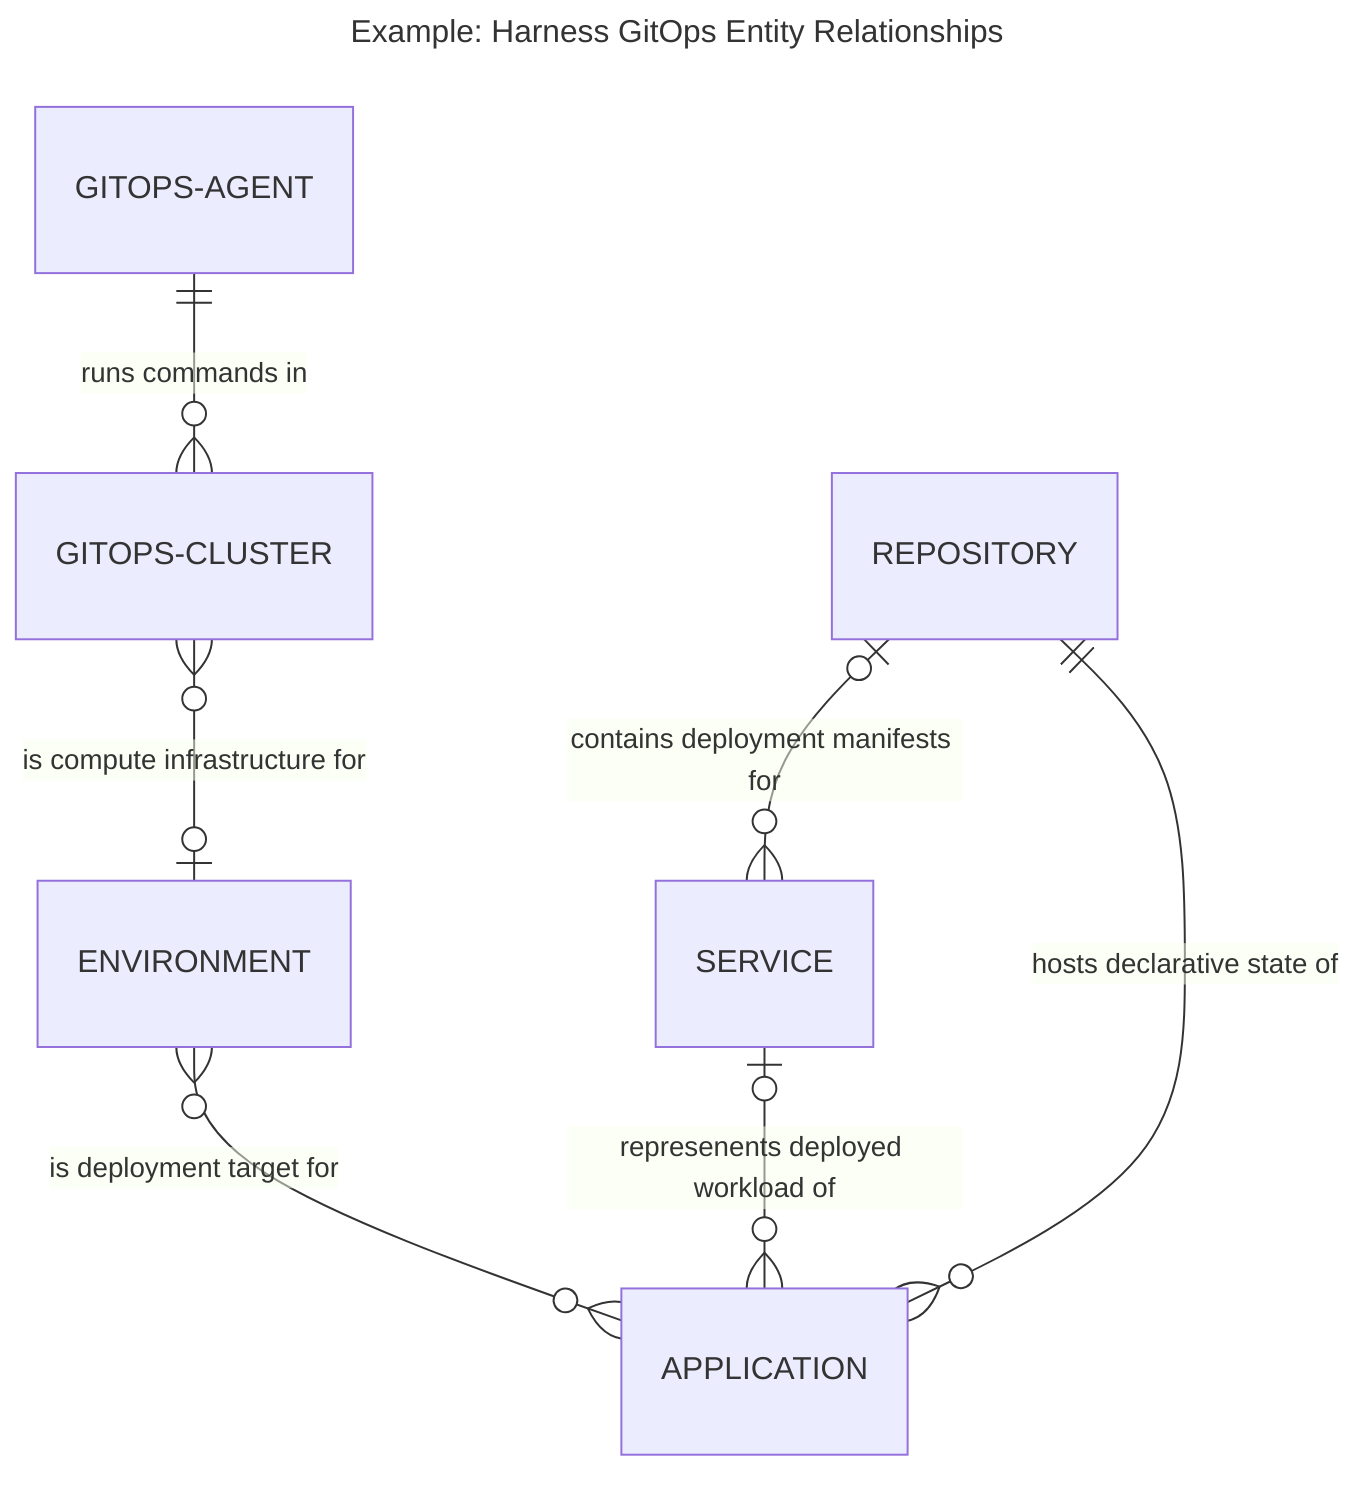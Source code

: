 ---
title: "Example: Harness GitOps Entity Relationships"
---
erDiagram
    GITOPS-AGENT ||--o{ GITOPS-CLUSTER : "runs commands in"
    GITOPS-CLUSTER }o--o| ENVIRONMENT : "is compute infrastructure for"
    SERVICE |o--o{ APPLICATION : "represenents deployed workload of"
    ENVIRONMENT }o--o{ APPLICATION : "is deployment target for"
    REPOSITORY |o--o{ SERVICE : "contains deployment manifests for"
    REPOSITORY ||--o{ APPLICATION: "hosts declarative state of"